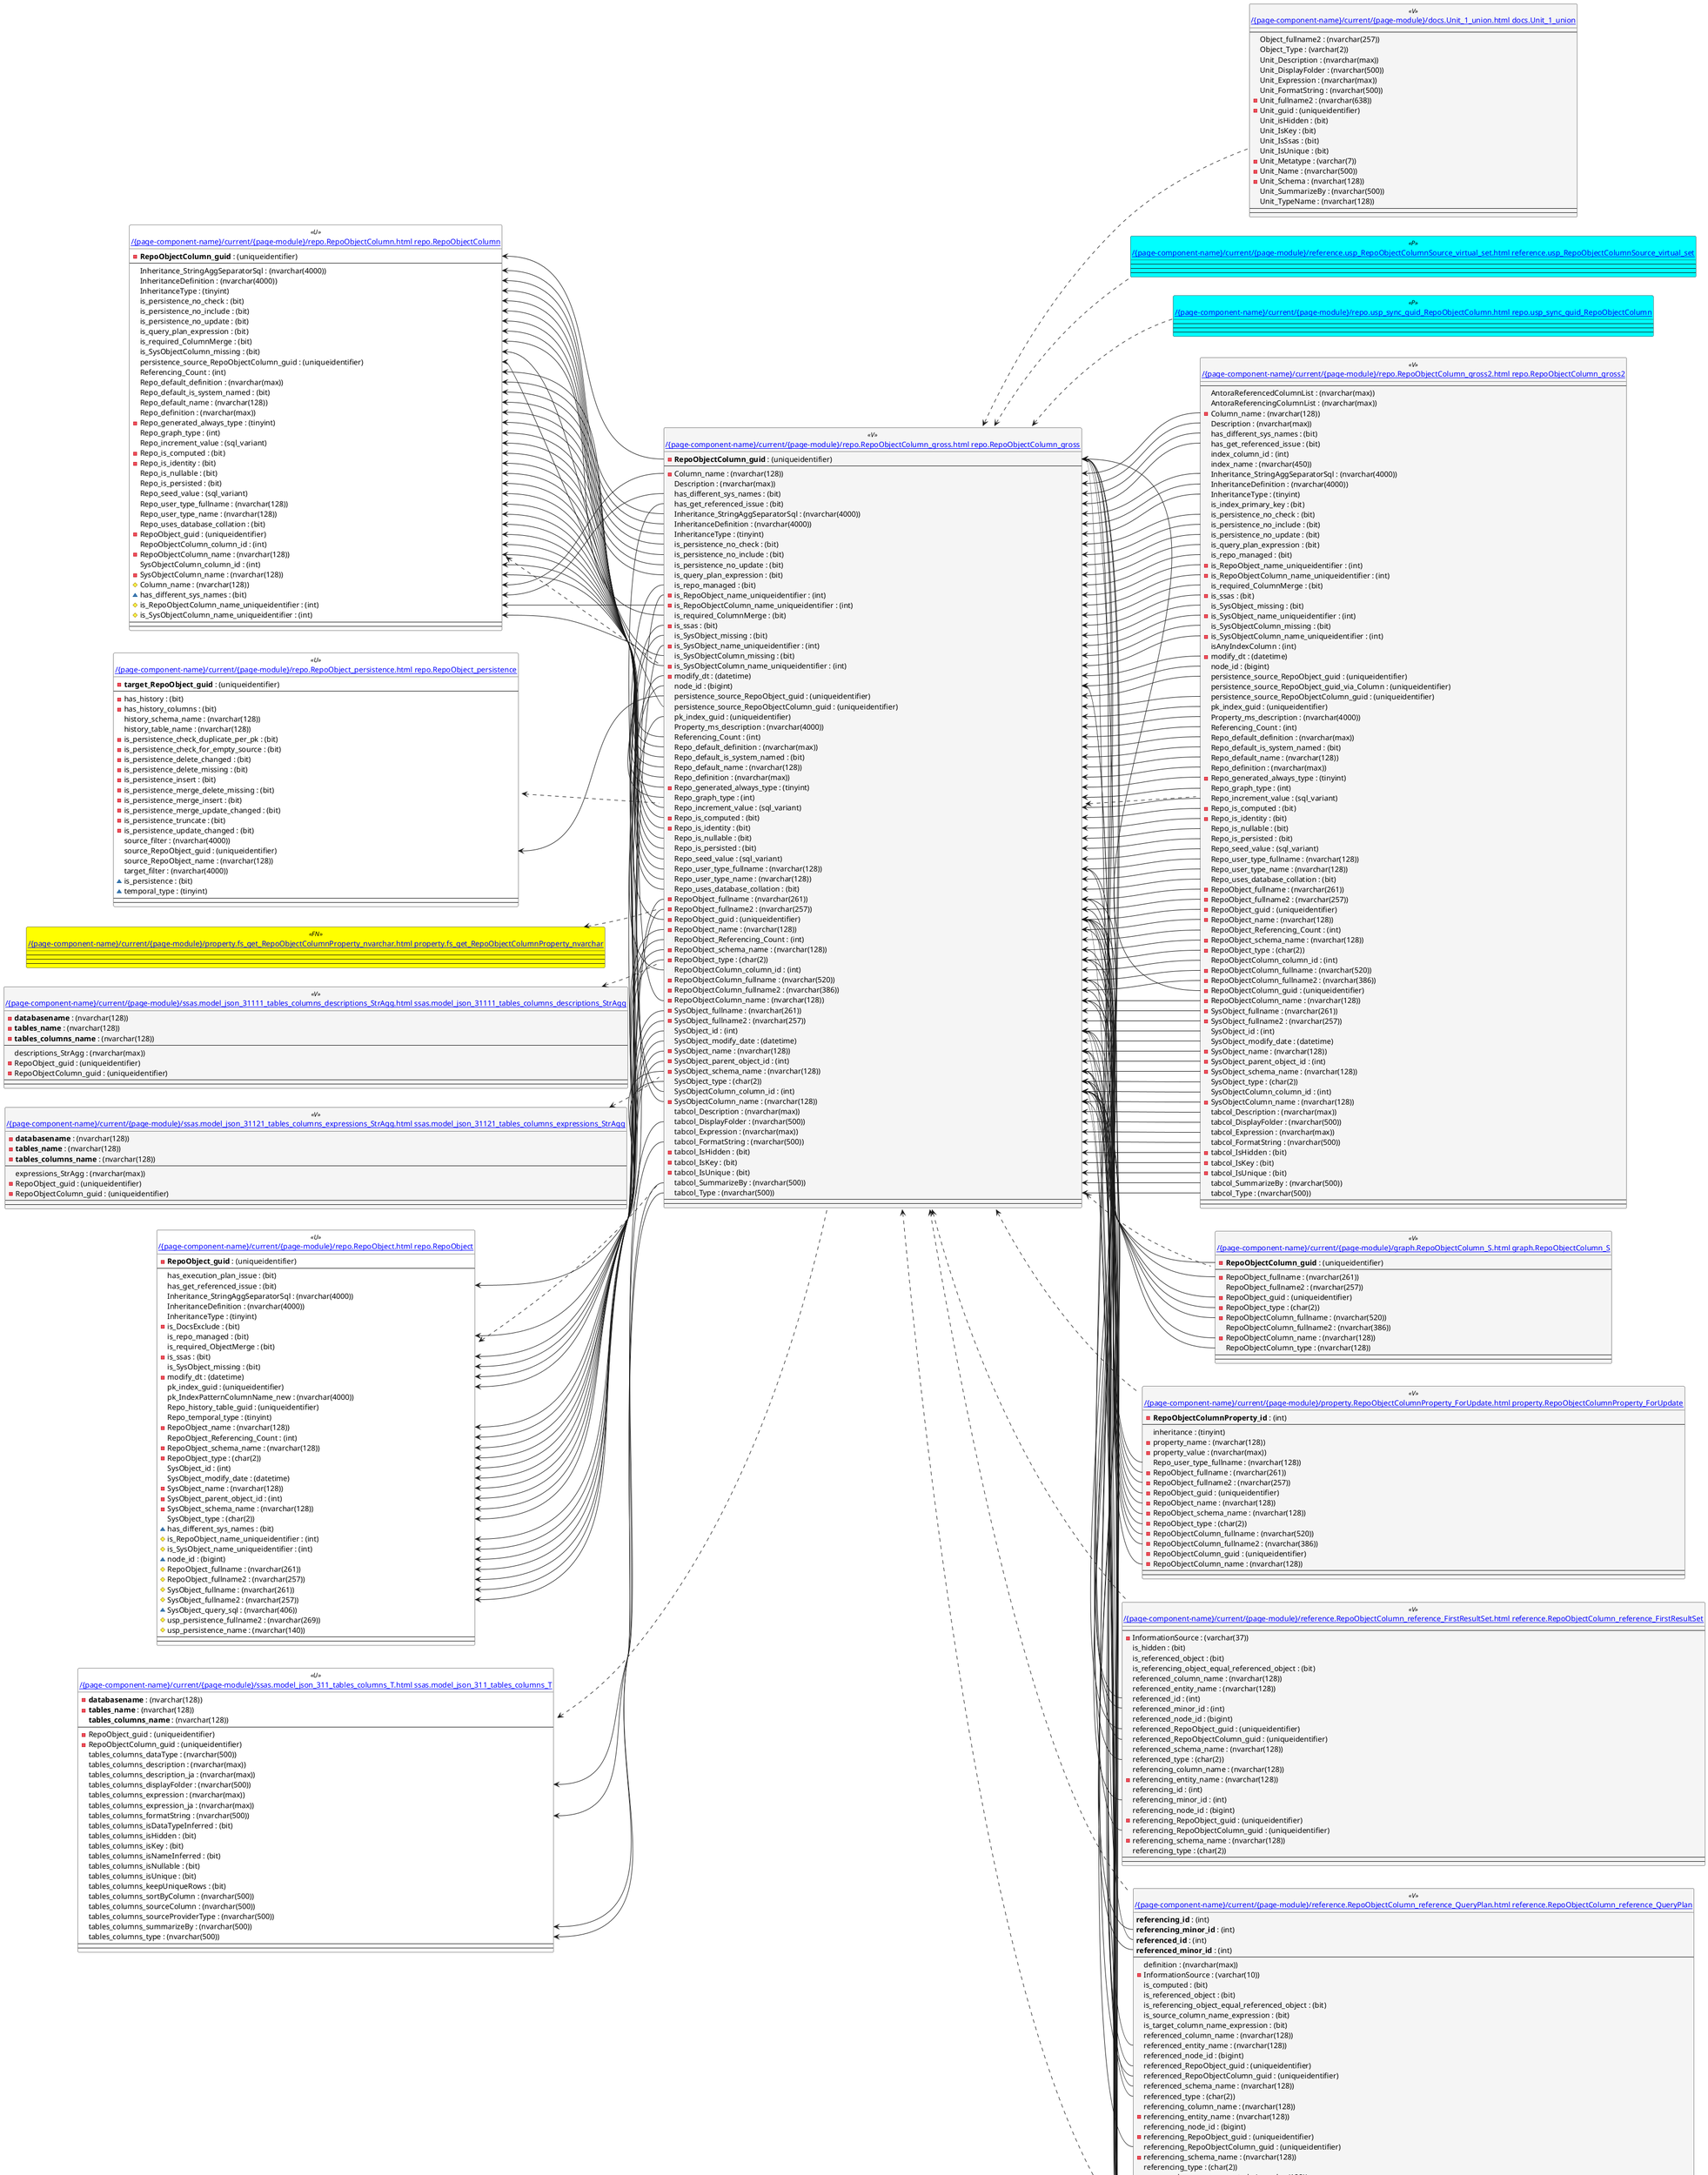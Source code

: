 @startuml
left to right direction
'top to bottom direction
hide circle
'avoide "." issues:
set namespaceSeparator none


skinparam class {
  BackgroundColor White
  BackgroundColor<<FN>> Yellow
  BackgroundColor<<FS>> Yellow
  BackgroundColor<<FT>> LightGray
  BackgroundColor<<IF>> Yellow
  BackgroundColor<<IS>> Yellow
  BackgroundColor<<P>> Aqua
  BackgroundColor<<PC>> Aqua
  BackgroundColor<<SN>> Yellow
  BackgroundColor<<SO>> SlateBlue
  BackgroundColor<<TF>> LightGray
  BackgroundColor<<TR>> Tomato
  BackgroundColor<<U>> White
  BackgroundColor<<V>> WhiteSmoke
  BackgroundColor<<X>> Aqua
}


entity "[[{site-url}/{page-component-name}/current/{page-module}/docs.Unit_1_union.html docs.Unit_1_union]]" as docs.Unit_1_union << V >> {
  --
  Object_fullname2 : (nvarchar(257))
  Object_Type : (varchar(2))
  Unit_Description : (nvarchar(max))
  Unit_DisplayFolder : (nvarchar(500))
  Unit_Expression : (nvarchar(max))
  Unit_FormatString : (nvarchar(500))
  - Unit_fullname2 : (nvarchar(638))
  - Unit_guid : (uniqueidentifier)
  Unit_isHidden : (bit)
  Unit_IsKey : (bit)
  Unit_IsSsas : (bit)
  Unit_IsUnique : (bit)
  - Unit_Metatype : (varchar(7))
  - Unit_Name : (nvarchar(500))
  - Unit_Schema : (nvarchar(128))
  Unit_SummarizeBy : (nvarchar(500))
  Unit_TypeName : (nvarchar(128))
  --
  --
}

entity "[[{site-url}/{page-component-name}/current/{page-module}/graph.RepoObjectColumn_S.html graph.RepoObjectColumn_S]]" as graph.RepoObjectColumn_S << V >> {
  - **RepoObjectColumn_guid** : (uniqueidentifier)
  --
  - RepoObject_fullname : (nvarchar(261))
  RepoObject_fullname2 : (nvarchar(257))
  - RepoObject_guid : (uniqueidentifier)
  - RepoObject_type : (char(2))
  - RepoObjectColumn_fullname : (nvarchar(520))
  RepoObjectColumn_fullname2 : (nvarchar(386))
  - RepoObjectColumn_name : (nvarchar(128))
  RepoObjectColumn_type : (nvarchar(128))
  --
  --
}

entity "[[{site-url}/{page-component-name}/current/{page-module}/property.fs_get_RepoObjectColumnProperty_nvarchar.html property.fs_get_RepoObjectColumnProperty_nvarchar]]" as property.fs_get_RepoObjectColumnProperty_nvarchar << FN >> {
  --
  --
  --
}

entity "[[{site-url}/{page-component-name}/current/{page-module}/property.RepoObjectColumnProperty_ForUpdate.html property.RepoObjectColumnProperty_ForUpdate]]" as property.RepoObjectColumnProperty_ForUpdate << V >> {
  - **RepoObjectColumnProperty_id** : (int)
  --
  inheritance : (tinyint)
  - property_name : (nvarchar(128))
  - property_value : (nvarchar(max))
  Repo_user_type_fullname : (nvarchar(128))
  - RepoObject_fullname : (nvarchar(261))
  - RepoObject_fullname2 : (nvarchar(257))
  - RepoObject_guid : (uniqueidentifier)
  - RepoObject_name : (nvarchar(128))
  - RepoObject_schema_name : (nvarchar(128))
  - RepoObject_type : (char(2))
  - RepoObjectColumn_fullname : (nvarchar(520))
  - RepoObjectColumn_fullname2 : (nvarchar(386))
  - RepoObjectColumn_guid : (uniqueidentifier)
  - RepoObjectColumn_name : (nvarchar(128))
  --
  --
}

entity "[[{site-url}/{page-component-name}/current/{page-module}/reference.RepoObjectColumn_reference_FirstResultSet.html reference.RepoObjectColumn_reference_FirstResultSet]]" as reference.RepoObjectColumn_reference_FirstResultSet << V >> {
  --
  - InformationSource : (varchar(37))
  is_hidden : (bit)
  is_referenced_object : (bit)
  is_referencing_object_equal_referenced_object : (bit)
  referenced_column_name : (nvarchar(128))
  referenced_entity_name : (nvarchar(128))
  referenced_id : (int)
  referenced_minor_id : (int)
  referenced_node_id : (bigint)
  referenced_RepoObject_guid : (uniqueidentifier)
  referenced_RepoObjectColumn_guid : (uniqueidentifier)
  referenced_schema_name : (nvarchar(128))
  referenced_type : (char(2))
  referencing_column_name : (nvarchar(128))
  - referencing_entity_name : (nvarchar(128))
  referencing_id : (int)
  referencing_minor_id : (int)
  referencing_node_id : (bigint)
  - referencing_RepoObject_guid : (uniqueidentifier)
  referencing_RepoObjectColumn_guid : (uniqueidentifier)
  - referencing_schema_name : (nvarchar(128))
  referencing_type : (char(2))
  --
  --
}

entity "[[{site-url}/{page-component-name}/current/{page-module}/reference.RepoObjectColumn_reference_QueryPlan.html reference.RepoObjectColumn_reference_QueryPlan]]" as reference.RepoObjectColumn_reference_QueryPlan << V >> {
  **referencing_id** : (int)
  **referencing_minor_id** : (int)
  **referenced_id** : (int)
  **referenced_minor_id** : (int)
  --
  definition : (nvarchar(max))
  - InformationSource : (varchar(10))
  is_computed : (bit)
  is_referenced_object : (bit)
  is_referencing_object_equal_referenced_object : (bit)
  is_source_column_name_expression : (bit)
  is_target_column_name_expression : (bit)
  referenced_column_name : (nvarchar(128))
  referenced_entity_name : (nvarchar(128))
  referenced_node_id : (bigint)
  referenced_RepoObject_guid : (uniqueidentifier)
  referenced_RepoObjectColumn_guid : (uniqueidentifier)
  referenced_schema_name : (nvarchar(128))
  referenced_type : (char(2))
  referencing_column_name : (nvarchar(128))
  - referencing_entity_name : (nvarchar(128))
  referencing_node_id : (bigint)
  - referencing_RepoObject_guid : (uniqueidentifier)
  referencing_RepoObjectColumn_guid : (uniqueidentifier)
  - referencing_schema_name : (nvarchar(128))
  referencing_type : (char(2))
  source_schema_name_quoted : (nvarchar(128))
  source_table_name_quoted : (nvarchar(128))
  --
  --
}

entity "[[{site-url}/{page-component-name}/current/{page-module}/reference.RepoObjectColumn_reference_virtual.html reference.RepoObjectColumn_reference_virtual]]" as reference.RepoObjectColumn_reference_virtual << V >> {
  --
  definition : (nvarchar(max))
  - InformationSource : (varchar(34))
  is_computed : (bit)
  is_referenced_object : (bit)
  is_referencing_object_equal_referenced_object : (bit)
  - referenced_column_name : (nvarchar(128))
  - referenced_entity_name : (nvarchar(128))
  referenced_id : (int)
  referenced_minor_id : (int)
  referenced_node_id : (bigint)
  - referenced_RepoObject_guid : (uniqueidentifier)
  - referenced_RepoObjectColumn_guid : (uniqueidentifier)
  - referenced_schema_name : (nvarchar(128))
  referenced_type : (char(2))
  - referencing_column_name : (nvarchar(128))
  - referencing_entity_name : (nvarchar(128))
  referencing_id : (int)
  referencing_minor_id : (int)
  referencing_node_id : (bigint)
  - referencing_RepoObject_guid : (uniqueidentifier)
  - referencing_RepoObjectColumn_guid : (uniqueidentifier)
  - referencing_schema_name : (nvarchar(128))
  referencing_type : (char(2))
  --
  --
}

entity "[[{site-url}/{page-component-name}/current/{page-module}/reference.usp_RepoObjectColumnSource_virtual_set.html reference.usp_RepoObjectColumnSource_virtual_set]]" as reference.usp_RepoObjectColumnSource_virtual_set << P >> {
  --
  --
  --
}

entity "[[{site-url}/{page-component-name}/current/{page-module}/repo.RepoObject.html repo.RepoObject]]" as repo.RepoObject << U >> {
  - **RepoObject_guid** : (uniqueidentifier)
  --
  has_execution_plan_issue : (bit)
  has_get_referenced_issue : (bit)
  Inheritance_StringAggSeparatorSql : (nvarchar(4000))
  InheritanceDefinition : (nvarchar(4000))
  InheritanceType : (tinyint)
  - is_DocsExclude : (bit)
  is_repo_managed : (bit)
  is_required_ObjectMerge : (bit)
  - is_ssas : (bit)
  is_SysObject_missing : (bit)
  - modify_dt : (datetime)
  pk_index_guid : (uniqueidentifier)
  pk_IndexPatternColumnName_new : (nvarchar(4000))
  Repo_history_table_guid : (uniqueidentifier)
  Repo_temporal_type : (tinyint)
  - RepoObject_name : (nvarchar(128))
  RepoObject_Referencing_Count : (int)
  - RepoObject_schema_name : (nvarchar(128))
  - RepoObject_type : (char(2))
  SysObject_id : (int)
  SysObject_modify_date : (datetime)
  - SysObject_name : (nvarchar(128))
  - SysObject_parent_object_id : (int)
  - SysObject_schema_name : (nvarchar(128))
  SysObject_type : (char(2))
  ~ has_different_sys_names : (bit)
  # is_RepoObject_name_uniqueidentifier : (int)
  # is_SysObject_name_uniqueidentifier : (int)
  ~ node_id : (bigint)
  # RepoObject_fullname : (nvarchar(261))
  # RepoObject_fullname2 : (nvarchar(257))
  # SysObject_fullname : (nvarchar(261))
  # SysObject_fullname2 : (nvarchar(257))
  ~ SysObject_query_sql : (nvarchar(406))
  # usp_persistence_fullname2 : (nvarchar(269))
  # usp_persistence_name : (nvarchar(140))
  --
  --
}

entity "[[{site-url}/{page-component-name}/current/{page-module}/repo.RepoObject_persistence.html repo.RepoObject_persistence]]" as repo.RepoObject_persistence << U >> {
  - **target_RepoObject_guid** : (uniqueidentifier)
  --
  - has_history : (bit)
  - has_history_columns : (bit)
  history_schema_name : (nvarchar(128))
  history_table_name : (nvarchar(128))
  - is_persistence_check_duplicate_per_pk : (bit)
  - is_persistence_check_for_empty_source : (bit)
  - is_persistence_delete_changed : (bit)
  - is_persistence_delete_missing : (bit)
  - is_persistence_insert : (bit)
  - is_persistence_merge_delete_missing : (bit)
  - is_persistence_merge_insert : (bit)
  - is_persistence_merge_update_changed : (bit)
  - is_persistence_truncate : (bit)
  - is_persistence_update_changed : (bit)
  source_filter : (nvarchar(4000))
  source_RepoObject_guid : (uniqueidentifier)
  source_RepoObject_name : (nvarchar(128))
  target_filter : (nvarchar(4000))
  ~ is_persistence : (bit)
  ~ temporal_type : (tinyint)
  --
  --
}

entity "[[{site-url}/{page-component-name}/current/{page-module}/repo.RepoObjectColumn.html repo.RepoObjectColumn]]" as repo.RepoObjectColumn << U >> {
  - **RepoObjectColumn_guid** : (uniqueidentifier)
  --
  Inheritance_StringAggSeparatorSql : (nvarchar(4000))
  InheritanceDefinition : (nvarchar(4000))
  InheritanceType : (tinyint)
  is_persistence_no_check : (bit)
  is_persistence_no_include : (bit)
  is_persistence_no_update : (bit)
  is_query_plan_expression : (bit)
  is_required_ColumnMerge : (bit)
  is_SysObjectColumn_missing : (bit)
  persistence_source_RepoObjectColumn_guid : (uniqueidentifier)
  Referencing_Count : (int)
  Repo_default_definition : (nvarchar(max))
  Repo_default_is_system_named : (bit)
  Repo_default_name : (nvarchar(128))
  Repo_definition : (nvarchar(max))
  - Repo_generated_always_type : (tinyint)
  Repo_graph_type : (int)
  Repo_increment_value : (sql_variant)
  - Repo_is_computed : (bit)
  - Repo_is_identity : (bit)
  Repo_is_nullable : (bit)
  Repo_is_persisted : (bit)
  Repo_seed_value : (sql_variant)
  Repo_user_type_fullname : (nvarchar(128))
  Repo_user_type_name : (nvarchar(128))
  Repo_uses_database_collation : (bit)
  - RepoObject_guid : (uniqueidentifier)
  RepoObjectColumn_column_id : (int)
  - RepoObjectColumn_name : (nvarchar(128))
  SysObjectColumn_column_id : (int)
  - SysObjectColumn_name : (nvarchar(128))
  # Column_name : (nvarchar(128))
  ~ has_different_sys_names : (bit)
  # is_RepoObjectColumn_name_uniqueidentifier : (int)
  # is_SysObjectColumn_name_uniqueidentifier : (int)
  --
  --
}

entity "[[{site-url}/{page-component-name}/current/{page-module}/repo.RepoObjectColumn_gross.html repo.RepoObjectColumn_gross]]" as repo.RepoObjectColumn_gross << V >> {
  - **RepoObjectColumn_guid** : (uniqueidentifier)
  --
  - Column_name : (nvarchar(128))
  Description : (nvarchar(max))
  has_different_sys_names : (bit)
  has_get_referenced_issue : (bit)
  Inheritance_StringAggSeparatorSql : (nvarchar(4000))
  InheritanceDefinition : (nvarchar(4000))
  InheritanceType : (tinyint)
  is_persistence_no_check : (bit)
  is_persistence_no_include : (bit)
  is_persistence_no_update : (bit)
  is_query_plan_expression : (bit)
  is_repo_managed : (bit)
  - is_RepoObject_name_uniqueidentifier : (int)
  - is_RepoObjectColumn_name_uniqueidentifier : (int)
  is_required_ColumnMerge : (bit)
  - is_ssas : (bit)
  is_SysObject_missing : (bit)
  - is_SysObject_name_uniqueidentifier : (int)
  is_SysObjectColumn_missing : (bit)
  - is_SysObjectColumn_name_uniqueidentifier : (int)
  - modify_dt : (datetime)
  node_id : (bigint)
  persistence_source_RepoObject_guid : (uniqueidentifier)
  persistence_source_RepoObjectColumn_guid : (uniqueidentifier)
  pk_index_guid : (uniqueidentifier)
  Property_ms_description : (nvarchar(4000))
  Referencing_Count : (int)
  Repo_default_definition : (nvarchar(max))
  Repo_default_is_system_named : (bit)
  Repo_default_name : (nvarchar(128))
  Repo_definition : (nvarchar(max))
  - Repo_generated_always_type : (tinyint)
  Repo_graph_type : (int)
  Repo_increment_value : (sql_variant)
  - Repo_is_computed : (bit)
  - Repo_is_identity : (bit)
  Repo_is_nullable : (bit)
  Repo_is_persisted : (bit)
  Repo_seed_value : (sql_variant)
  Repo_user_type_fullname : (nvarchar(128))
  Repo_user_type_name : (nvarchar(128))
  Repo_uses_database_collation : (bit)
  - RepoObject_fullname : (nvarchar(261))
  - RepoObject_fullname2 : (nvarchar(257))
  - RepoObject_guid : (uniqueidentifier)
  - RepoObject_name : (nvarchar(128))
  RepoObject_Referencing_Count : (int)
  - RepoObject_schema_name : (nvarchar(128))
  - RepoObject_type : (char(2))
  RepoObjectColumn_column_id : (int)
  - RepoObjectColumn_fullname : (nvarchar(520))
  - RepoObjectColumn_fullname2 : (nvarchar(386))
  - RepoObjectColumn_name : (nvarchar(128))
  - SysObject_fullname : (nvarchar(261))
  - SysObject_fullname2 : (nvarchar(257))
  SysObject_id : (int)
  SysObject_modify_date : (datetime)
  - SysObject_name : (nvarchar(128))
  - SysObject_parent_object_id : (int)
  - SysObject_schema_name : (nvarchar(128))
  SysObject_type : (char(2))
  SysObjectColumn_column_id : (int)
  - SysObjectColumn_name : (nvarchar(128))
  tabcol_Description : (nvarchar(max))
  tabcol_DisplayFolder : (nvarchar(500))
  tabcol_Expression : (nvarchar(max))
  tabcol_FormatString : (nvarchar(500))
  - tabcol_IsHidden : (bit)
  - tabcol_IsKey : (bit)
  - tabcol_IsUnique : (bit)
  tabcol_SummarizeBy : (nvarchar(500))
  tabcol_Type : (nvarchar(500))
  --
  --
}

entity "[[{site-url}/{page-component-name}/current/{page-module}/repo.RepoObjectColumn_gross2.html repo.RepoObjectColumn_gross2]]" as repo.RepoObjectColumn_gross2 << V >> {
  --
  AntoraReferencedColumnList : (nvarchar(max))
  AntoraReferencingColumnList : (nvarchar(max))
  - Column_name : (nvarchar(128))
  Description : (nvarchar(max))
  has_different_sys_names : (bit)
  has_get_referenced_issue : (bit)
  index_column_id : (int)
  index_name : (nvarchar(450))
  Inheritance_StringAggSeparatorSql : (nvarchar(4000))
  InheritanceDefinition : (nvarchar(4000))
  InheritanceType : (tinyint)
  is_index_primary_key : (bit)
  is_persistence_no_check : (bit)
  is_persistence_no_include : (bit)
  is_persistence_no_update : (bit)
  is_query_plan_expression : (bit)
  is_repo_managed : (bit)
  - is_RepoObject_name_uniqueidentifier : (int)
  - is_RepoObjectColumn_name_uniqueidentifier : (int)
  is_required_ColumnMerge : (bit)
  - is_ssas : (bit)
  is_SysObject_missing : (bit)
  - is_SysObject_name_uniqueidentifier : (int)
  is_SysObjectColumn_missing : (bit)
  - is_SysObjectColumn_name_uniqueidentifier : (int)
  isAnyIndexColumn : (int)
  - modify_dt : (datetime)
  node_id : (bigint)
  persistence_source_RepoObject_guid : (uniqueidentifier)
  persistence_source_RepoObject_guid_via_Column : (uniqueidentifier)
  persistence_source_RepoObjectColumn_guid : (uniqueidentifier)
  pk_index_guid : (uniqueidentifier)
  Property_ms_description : (nvarchar(4000))
  Referencing_Count : (int)
  Repo_default_definition : (nvarchar(max))
  Repo_default_is_system_named : (bit)
  Repo_default_name : (nvarchar(128))
  Repo_definition : (nvarchar(max))
  - Repo_generated_always_type : (tinyint)
  Repo_graph_type : (int)
  Repo_increment_value : (sql_variant)
  - Repo_is_computed : (bit)
  - Repo_is_identity : (bit)
  Repo_is_nullable : (bit)
  Repo_is_persisted : (bit)
  Repo_seed_value : (sql_variant)
  Repo_user_type_fullname : (nvarchar(128))
  Repo_user_type_name : (nvarchar(128))
  Repo_uses_database_collation : (bit)
  - RepoObject_fullname : (nvarchar(261))
  - RepoObject_fullname2 : (nvarchar(257))
  - RepoObject_guid : (uniqueidentifier)
  - RepoObject_name : (nvarchar(128))
  RepoObject_Referencing_Count : (int)
  - RepoObject_schema_name : (nvarchar(128))
  - RepoObject_type : (char(2))
  RepoObjectColumn_column_id : (int)
  - RepoObjectColumn_fullname : (nvarchar(520))
  - RepoObjectColumn_fullname2 : (nvarchar(386))
  - RepoObjectColumn_guid : (uniqueidentifier)
  - RepoObjectColumn_name : (nvarchar(128))
  - SysObject_fullname : (nvarchar(261))
  - SysObject_fullname2 : (nvarchar(257))
  SysObject_id : (int)
  SysObject_modify_date : (datetime)
  - SysObject_name : (nvarchar(128))
  - SysObject_parent_object_id : (int)
  - SysObject_schema_name : (nvarchar(128))
  SysObject_type : (char(2))
  SysObjectColumn_column_id : (int)
  - SysObjectColumn_name : (nvarchar(128))
  tabcol_Description : (nvarchar(max))
  tabcol_DisplayFolder : (nvarchar(500))
  tabcol_Expression : (nvarchar(max))
  tabcol_FormatString : (nvarchar(500))
  - tabcol_IsHidden : (bit)
  - tabcol_IsKey : (bit)
  - tabcol_IsUnique : (bit)
  tabcol_SummarizeBy : (nvarchar(500))
  tabcol_Type : (nvarchar(500))
  --
  --
}

entity "[[{site-url}/{page-component-name}/current/{page-module}/repo.usp_sync_guid_RepoObjectColumn.html repo.usp_sync_guid_RepoObjectColumn]]" as repo.usp_sync_guid_RepoObjectColumn << P >> {
  --
  --
  --
}

entity "[[{site-url}/{page-component-name}/current/{page-module}/ssas.model_json_311_tables_columns_T.html ssas.model_json_311_tables_columns_T]]" as ssas.model_json_311_tables_columns_T << U >> {
  - **databasename** : (nvarchar(128))
  - **tables_name** : (nvarchar(128))
  **tables_columns_name** : (nvarchar(128))
  --
  - RepoObject_guid : (uniqueidentifier)
  - RepoObjectColumn_guid : (uniqueidentifier)
  tables_columns_dataType : (nvarchar(500))
  tables_columns_description : (nvarchar(max))
  tables_columns_description_ja : (nvarchar(max))
  tables_columns_displayFolder : (nvarchar(500))
  tables_columns_expression : (nvarchar(max))
  tables_columns_expression_ja : (nvarchar(max))
  tables_columns_formatString : (nvarchar(500))
  tables_columns_isDataTypeInferred : (bit)
  tables_columns_isHidden : (bit)
  tables_columns_isKey : (bit)
  tables_columns_isNameInferred : (bit)
  tables_columns_isNullable : (bit)
  tables_columns_isUnique : (bit)
  tables_columns_keepUniqueRows : (bit)
  tables_columns_sortByColumn : (nvarchar(500))
  tables_columns_sourceColumn : (nvarchar(500))
  tables_columns_sourceProviderType : (nvarchar(500))
  tables_columns_summarizeBy : (nvarchar(500))
  tables_columns_type : (nvarchar(500))
  --
  --
}

entity "[[{site-url}/{page-component-name}/current/{page-module}/ssas.model_json_31111_tables_columns_descriptions_StrAgg.html ssas.model_json_31111_tables_columns_descriptions_StrAgg]]" as ssas.model_json_31111_tables_columns_descriptions_StrAgg << V >> {
  - **databasename** : (nvarchar(128))
  - **tables_name** : (nvarchar(128))
  - **tables_columns_name** : (nvarchar(128))
  --
  descriptions_StrAgg : (nvarchar(max))
  - RepoObject_guid : (uniqueidentifier)
  - RepoObjectColumn_guid : (uniqueidentifier)
  --
  --
}

entity "[[{site-url}/{page-component-name}/current/{page-module}/ssas.model_json_31121_tables_columns_expressions_StrAgg.html ssas.model_json_31121_tables_columns_expressions_StrAgg]]" as ssas.model_json_31121_tables_columns_expressions_StrAgg << V >> {
  - **databasename** : (nvarchar(128))
  - **tables_name** : (nvarchar(128))
  - **tables_columns_name** : (nvarchar(128))
  --
  expressions_StrAgg : (nvarchar(max))
  - RepoObject_guid : (uniqueidentifier)
  - RepoObjectColumn_guid : (uniqueidentifier)
  --
  --
}

property.fs_get_RepoObjectColumnProperty_nvarchar <.. repo.RepoObjectColumn_gross
repo.RepoObject <.. repo.RepoObjectColumn_gross
repo.RepoObject_persistence <.. repo.RepoObjectColumn_gross
repo.RepoObjectColumn <.. repo.RepoObjectColumn_gross
repo.RepoObjectColumn_gross <.. reference.RepoObjectColumn_reference_FirstResultSet
repo.RepoObjectColumn_gross <.. reference.RepoObjectColumn_reference_QueryPlan
repo.RepoObjectColumn_gross <.. repo.usp_sync_guid_RepoObjectColumn
repo.RepoObjectColumn_gross <.. graph.RepoObjectColumn_S
repo.RepoObjectColumn_gross <.. property.RepoObjectColumnProperty_ForUpdate
repo.RepoObjectColumn_gross <.. reference.RepoObjectColumn_reference_virtual
repo.RepoObjectColumn_gross <.. reference.usp_RepoObjectColumnSource_virtual_set
repo.RepoObjectColumn_gross <.. repo.RepoObjectColumn_gross2
repo.RepoObjectColumn_gross <.. docs.Unit_1_union
ssas.model_json_311_tables_columns_T <.. repo.RepoObjectColumn_gross
ssas.model_json_31111_tables_columns_descriptions_StrAgg <.. repo.RepoObjectColumn_gross
ssas.model_json_31121_tables_columns_expressions_StrAgg <.. repo.RepoObjectColumn_gross
repo.RepoObject::has_get_referenced_issue <-- repo.RepoObjectColumn_gross::has_get_referenced_issue
repo.RepoObject::is_repo_managed <-- repo.RepoObjectColumn_gross::is_repo_managed
repo.RepoObject::is_RepoObject_name_uniqueidentifier <-- repo.RepoObjectColumn_gross::is_RepoObject_name_uniqueidentifier
repo.RepoObject::is_ssas <-- repo.RepoObjectColumn_gross::is_ssas
repo.RepoObject::is_SysObject_missing <-- repo.RepoObjectColumn_gross::is_SysObject_missing
repo.RepoObject::is_SysObject_name_uniqueidentifier <-- repo.RepoObjectColumn_gross::is_SysObject_name_uniqueidentifier
repo.RepoObject::modify_dt <-- repo.RepoObjectColumn_gross::modify_dt
repo.RepoObject::node_id <-- repo.RepoObjectColumn_gross::node_id
repo.RepoObject::pk_index_guid <-- repo.RepoObjectColumn_gross::pk_index_guid
repo.RepoObject::RepoObject_fullname <-- repo.RepoObjectColumn_gross::RepoObject_fullname
repo.RepoObject::RepoObject_fullname2 <-- repo.RepoObjectColumn_gross::RepoObject_fullname2
repo.RepoObject::RepoObject_name <-- repo.RepoObjectColumn_gross::RepoObject_name
repo.RepoObject::RepoObject_Referencing_Count <-- repo.RepoObjectColumn_gross::RepoObject_Referencing_Count
repo.RepoObject::RepoObject_schema_name <-- repo.RepoObjectColumn_gross::RepoObject_schema_name
repo.RepoObject::RepoObject_type <-- repo.RepoObjectColumn_gross::RepoObject_type
repo.RepoObject::SysObject_fullname <-- repo.RepoObjectColumn_gross::SysObject_fullname
repo.RepoObject::SysObject_fullname2 <-- repo.RepoObjectColumn_gross::SysObject_fullname2
repo.RepoObject::SysObject_id <-- repo.RepoObjectColumn_gross::SysObject_id
repo.RepoObject::SysObject_modify_date <-- repo.RepoObjectColumn_gross::SysObject_modify_date
repo.RepoObject::SysObject_name <-- repo.RepoObjectColumn_gross::SysObject_name
repo.RepoObject::SysObject_parent_object_id <-- repo.RepoObjectColumn_gross::SysObject_parent_object_id
repo.RepoObject::SysObject_schema_name <-- repo.RepoObjectColumn_gross::SysObject_schema_name
repo.RepoObject::SysObject_type <-- repo.RepoObjectColumn_gross::SysObject_type
repo.RepoObject_persistence::source_RepoObject_guid <-- repo.RepoObjectColumn_gross::persistence_source_RepoObject_guid
repo.RepoObjectColumn::Column_name <-- repo.RepoObjectColumn_gross::Column_name
repo.RepoObjectColumn::has_different_sys_names <-- repo.RepoObjectColumn_gross::has_different_sys_names
repo.RepoObjectColumn::Inheritance_StringAggSeparatorSql <-- repo.RepoObjectColumn_gross::Inheritance_StringAggSeparatorSql
repo.RepoObjectColumn::InheritanceDefinition <-- repo.RepoObjectColumn_gross::InheritanceDefinition
repo.RepoObjectColumn::InheritanceType <-- repo.RepoObjectColumn_gross::InheritanceType
repo.RepoObjectColumn::is_persistence_no_check <-- repo.RepoObjectColumn_gross::is_persistence_no_check
repo.RepoObjectColumn::is_persistence_no_include <-- repo.RepoObjectColumn_gross::is_persistence_no_include
repo.RepoObjectColumn::is_persistence_no_update <-- repo.RepoObjectColumn_gross::is_persistence_no_update
repo.RepoObjectColumn::is_query_plan_expression <-- repo.RepoObjectColumn_gross::is_query_plan_expression
repo.RepoObjectColumn::is_RepoObjectColumn_name_uniqueidentifier <-- repo.RepoObjectColumn_gross::is_RepoObjectColumn_name_uniqueidentifier
repo.RepoObjectColumn::is_required_ColumnMerge <-- repo.RepoObjectColumn_gross::is_required_ColumnMerge
repo.RepoObjectColumn::is_SysObjectColumn_missing <-- repo.RepoObjectColumn_gross::is_SysObjectColumn_missing
repo.RepoObjectColumn::is_SysObjectColumn_name_uniqueidentifier <-- repo.RepoObjectColumn_gross::is_SysObjectColumn_name_uniqueidentifier
repo.RepoObjectColumn::persistence_source_RepoObjectColumn_guid <-- repo.RepoObjectColumn_gross::persistence_source_RepoObjectColumn_guid
repo.RepoObjectColumn::Referencing_Count <-- repo.RepoObjectColumn_gross::Referencing_Count
repo.RepoObjectColumn::Repo_default_definition <-- repo.RepoObjectColumn_gross::Repo_default_definition
repo.RepoObjectColumn::Repo_default_is_system_named <-- repo.RepoObjectColumn_gross::Repo_default_is_system_named
repo.RepoObjectColumn::Repo_default_name <-- repo.RepoObjectColumn_gross::Repo_default_name
repo.RepoObjectColumn::Repo_definition <-- repo.RepoObjectColumn_gross::Repo_definition
repo.RepoObjectColumn::Repo_generated_always_type <-- repo.RepoObjectColumn_gross::Repo_generated_always_type
repo.RepoObjectColumn::Repo_graph_type <-- repo.RepoObjectColumn_gross::Repo_graph_type
repo.RepoObjectColumn::Repo_increment_value <-- repo.RepoObjectColumn_gross::Repo_increment_value
repo.RepoObjectColumn::Repo_is_computed <-- repo.RepoObjectColumn_gross::Repo_is_computed
repo.RepoObjectColumn::Repo_is_identity <-- repo.RepoObjectColumn_gross::Repo_is_identity
repo.RepoObjectColumn::Repo_is_nullable <-- repo.RepoObjectColumn_gross::Repo_is_nullable
repo.RepoObjectColumn::Repo_is_persisted <-- repo.RepoObjectColumn_gross::Repo_is_persisted
repo.RepoObjectColumn::Repo_seed_value <-- repo.RepoObjectColumn_gross::Repo_seed_value
repo.RepoObjectColumn::Repo_user_type_fullname <-- repo.RepoObjectColumn_gross::Repo_user_type_fullname
repo.RepoObjectColumn::Repo_user_type_name <-- repo.RepoObjectColumn_gross::Repo_user_type_name
repo.RepoObjectColumn::Repo_uses_database_collation <-- repo.RepoObjectColumn_gross::Repo_uses_database_collation
repo.RepoObjectColumn::RepoObject_guid <-- repo.RepoObjectColumn_gross::RepoObject_guid
repo.RepoObjectColumn::RepoObjectColumn_column_id <-- repo.RepoObjectColumn_gross::RepoObjectColumn_column_id
repo.RepoObjectColumn::RepoObjectColumn_guid <-- repo.RepoObjectColumn_gross::RepoObjectColumn_guid
repo.RepoObjectColumn::RepoObjectColumn_name <-- repo.RepoObjectColumn_gross::RepoObjectColumn_name
repo.RepoObjectColumn::SysObjectColumn_column_id <-- repo.RepoObjectColumn_gross::SysObjectColumn_column_id
repo.RepoObjectColumn::SysObjectColumn_name <-- repo.RepoObjectColumn_gross::SysObjectColumn_name
repo.RepoObjectColumn_gross::Column_name <-- repo.RepoObjectColumn_gross2::Column_name
repo.RepoObjectColumn_gross::Description <-- repo.RepoObjectColumn_gross2::Description
repo.RepoObjectColumn_gross::has_different_sys_names <-- repo.RepoObjectColumn_gross2::has_different_sys_names
repo.RepoObjectColumn_gross::has_get_referenced_issue <-- repo.RepoObjectColumn_gross2::has_get_referenced_issue
repo.RepoObjectColumn_gross::Inheritance_StringAggSeparatorSql <-- repo.RepoObjectColumn_gross2::Inheritance_StringAggSeparatorSql
repo.RepoObjectColumn_gross::InheritanceDefinition <-- repo.RepoObjectColumn_gross2::InheritanceDefinition
repo.RepoObjectColumn_gross::InheritanceType <-- repo.RepoObjectColumn_gross2::InheritanceType
repo.RepoObjectColumn_gross::is_persistence_no_check <-- repo.RepoObjectColumn_gross2::is_persistence_no_check
repo.RepoObjectColumn_gross::is_persistence_no_include <-- repo.RepoObjectColumn_gross2::is_persistence_no_include
repo.RepoObjectColumn_gross::is_persistence_no_update <-- repo.RepoObjectColumn_gross2::is_persistence_no_update
repo.RepoObjectColumn_gross::is_query_plan_expression <-- repo.RepoObjectColumn_gross2::is_query_plan_expression
repo.RepoObjectColumn_gross::is_repo_managed <-- repo.RepoObjectColumn_gross2::is_repo_managed
repo.RepoObjectColumn_gross::is_RepoObject_name_uniqueidentifier <-- repo.RepoObjectColumn_gross2::is_RepoObject_name_uniqueidentifier
repo.RepoObjectColumn_gross::is_RepoObjectColumn_name_uniqueidentifier <-- repo.RepoObjectColumn_gross2::is_RepoObjectColumn_name_uniqueidentifier
repo.RepoObjectColumn_gross::is_required_ColumnMerge <-- repo.RepoObjectColumn_gross2::is_required_ColumnMerge
repo.RepoObjectColumn_gross::is_ssas <-- repo.RepoObjectColumn_gross2::is_ssas
repo.RepoObjectColumn_gross::is_SysObject_missing <-- repo.RepoObjectColumn_gross2::is_SysObject_missing
repo.RepoObjectColumn_gross::is_SysObject_name_uniqueidentifier <-- repo.RepoObjectColumn_gross2::is_SysObject_name_uniqueidentifier
repo.RepoObjectColumn_gross::is_SysObjectColumn_missing <-- repo.RepoObjectColumn_gross2::is_SysObjectColumn_missing
repo.RepoObjectColumn_gross::is_SysObjectColumn_name_uniqueidentifier <-- repo.RepoObjectColumn_gross2::is_SysObjectColumn_name_uniqueidentifier
repo.RepoObjectColumn_gross::modify_dt <-- repo.RepoObjectColumn_gross2::modify_dt
repo.RepoObjectColumn_gross::node_id <-- reference.RepoObjectColumn_reference_virtual::referencing_node_id
repo.RepoObjectColumn_gross::node_id <-- reference.RepoObjectColumn_reference_virtual::referenced_node_id
repo.RepoObjectColumn_gross::node_id <-- repo.RepoObjectColumn_gross2::node_id
repo.RepoObjectColumn_gross::persistence_source_RepoObject_guid <-- repo.RepoObjectColumn_gross2::persistence_source_RepoObject_guid
repo.RepoObjectColumn_gross::persistence_source_RepoObjectColumn_guid <-- repo.RepoObjectColumn_gross2::persistence_source_RepoObjectColumn_guid
repo.RepoObjectColumn_gross::pk_index_guid <-- repo.RepoObjectColumn_gross2::pk_index_guid
repo.RepoObjectColumn_gross::Property_ms_description <-- repo.RepoObjectColumn_gross2::Property_ms_description
repo.RepoObjectColumn_gross::Referencing_Count <-- repo.RepoObjectColumn_gross2::Referencing_Count
repo.RepoObjectColumn_gross::Repo_default_definition <-- repo.RepoObjectColumn_gross2::Repo_default_definition
repo.RepoObjectColumn_gross::Repo_default_is_system_named <-- repo.RepoObjectColumn_gross2::Repo_default_is_system_named
repo.RepoObjectColumn_gross::Repo_default_name <-- repo.RepoObjectColumn_gross2::Repo_default_name
repo.RepoObjectColumn_gross::Repo_definition <-- repo.RepoObjectColumn_gross2::Repo_definition
repo.RepoObjectColumn_gross::Repo_generated_always_type <-- repo.RepoObjectColumn_gross2::Repo_generated_always_type
repo.RepoObjectColumn_gross::Repo_graph_type <-- repo.RepoObjectColumn_gross2::Repo_graph_type
repo.RepoObjectColumn_gross::Repo_increment_value <-- repo.RepoObjectColumn_gross2::Repo_increment_value
repo.RepoObjectColumn_gross::Repo_is_computed <-- repo.RepoObjectColumn_gross2::Repo_is_computed
repo.RepoObjectColumn_gross::Repo_is_identity <-- repo.RepoObjectColumn_gross2::Repo_is_identity
repo.RepoObjectColumn_gross::Repo_is_nullable <-- repo.RepoObjectColumn_gross2::Repo_is_nullable
repo.RepoObjectColumn_gross::Repo_is_persisted <-- repo.RepoObjectColumn_gross2::Repo_is_persisted
repo.RepoObjectColumn_gross::Repo_seed_value <-- repo.RepoObjectColumn_gross2::Repo_seed_value
repo.RepoObjectColumn_gross::Repo_user_type_fullname <-- graph.RepoObjectColumn_S::RepoObjectColumn_type
repo.RepoObjectColumn_gross::Repo_user_type_fullname <-- repo.RepoObjectColumn_gross2::Repo_user_type_fullname
repo.RepoObjectColumn_gross::Repo_user_type_fullname <-- property.RepoObjectColumnProperty_ForUpdate::Repo_user_type_fullname
repo.RepoObjectColumn_gross::Repo_user_type_name <-- repo.RepoObjectColumn_gross2::Repo_user_type_name
repo.RepoObjectColumn_gross::Repo_uses_database_collation <-- repo.RepoObjectColumn_gross2::Repo_uses_database_collation
repo.RepoObjectColumn_gross::RepoObject_fullname <-- graph.RepoObjectColumn_S::RepoObject_fullname
repo.RepoObjectColumn_gross::RepoObject_fullname <-- property.RepoObjectColumnProperty_ForUpdate::RepoObject_fullname
repo.RepoObjectColumn_gross::RepoObject_fullname <-- repo.RepoObjectColumn_gross2::RepoObject_fullname
repo.RepoObjectColumn_gross::RepoObject_fullname2 <-- property.RepoObjectColumnProperty_ForUpdate::RepoObject_fullname2
repo.RepoObjectColumn_gross::RepoObject_fullname2 <-- repo.RepoObjectColumn_gross2::RepoObject_fullname2
repo.RepoObjectColumn_gross::RepoObject_guid <-- reference.RepoObjectColumn_reference_FirstResultSet::referenced_RepoObject_guid
repo.RepoObjectColumn_gross::RepoObject_guid <-- reference.RepoObjectColumn_reference_QueryPlan::referenced_RepoObject_guid
repo.RepoObjectColumn_gross::RepoObject_guid <-- graph.RepoObjectColumn_S::RepoObject_guid
repo.RepoObjectColumn_gross::RepoObject_guid <-- property.RepoObjectColumnProperty_ForUpdate::RepoObject_guid
repo.RepoObjectColumn_gross::RepoObject_guid <-- reference.RepoObjectColumn_reference_virtual::referencing_RepoObject_guid
repo.RepoObjectColumn_gross::RepoObject_guid <-- reference.RepoObjectColumn_reference_virtual::referenced_RepoObject_guid
repo.RepoObjectColumn_gross::RepoObject_guid <-- repo.RepoObjectColumn_gross2::RepoObject_guid
repo.RepoObjectColumn_gross::RepoObject_name <-- property.RepoObjectColumnProperty_ForUpdate::RepoObject_name
repo.RepoObjectColumn_gross::RepoObject_name <-- repo.RepoObjectColumn_gross2::RepoObject_name
repo.RepoObjectColumn_gross::RepoObject_Referencing_Count <-- repo.RepoObjectColumn_gross2::RepoObject_Referencing_Count
repo.RepoObjectColumn_gross::RepoObject_schema_name <-- property.RepoObjectColumnProperty_ForUpdate::RepoObject_schema_name
repo.RepoObjectColumn_gross::RepoObject_schema_name <-- repo.RepoObjectColumn_gross2::RepoObject_schema_name
repo.RepoObjectColumn_gross::RepoObject_type <-- graph.RepoObjectColumn_S::RepoObject_type
repo.RepoObjectColumn_gross::RepoObject_type <-- repo.RepoObjectColumn_gross2::RepoObject_type
repo.RepoObjectColumn_gross::RepoObject_type <-- property.RepoObjectColumnProperty_ForUpdate::RepoObject_type
repo.RepoObjectColumn_gross::RepoObjectColumn_column_id <-- repo.RepoObjectColumn_gross2::RepoObjectColumn_column_id
repo.RepoObjectColumn_gross::RepoObjectColumn_fullname <-- graph.RepoObjectColumn_S::RepoObjectColumn_fullname
repo.RepoObjectColumn_gross::RepoObjectColumn_fullname <-- property.RepoObjectColumnProperty_ForUpdate::RepoObjectColumn_fullname
repo.RepoObjectColumn_gross::RepoObjectColumn_fullname <-- repo.RepoObjectColumn_gross2::RepoObjectColumn_fullname
repo.RepoObjectColumn_gross::RepoObjectColumn_fullname2 <-- property.RepoObjectColumnProperty_ForUpdate::RepoObjectColumn_fullname2
repo.RepoObjectColumn_gross::RepoObjectColumn_fullname2 <-- repo.RepoObjectColumn_gross2::RepoObjectColumn_fullname2
repo.RepoObjectColumn_gross::RepoObjectColumn_guid <-- reference.RepoObjectColumn_reference_FirstResultSet::referencing_RepoObjectColumn_guid
repo.RepoObjectColumn_gross::RepoObjectColumn_guid <-- reference.RepoObjectColumn_reference_FirstResultSet::referenced_RepoObjectColumn_guid
repo.RepoObjectColumn_gross::RepoObjectColumn_guid <-- reference.RepoObjectColumn_reference_QueryPlan::referencing_RepoObjectColumn_guid
repo.RepoObjectColumn_gross::RepoObjectColumn_guid <-- reference.RepoObjectColumn_reference_QueryPlan::referenced_RepoObjectColumn_guid
repo.RepoObjectColumn_gross::RepoObjectColumn_guid <-- graph.RepoObjectColumn_S::RepoObjectColumn_guid
repo.RepoObjectColumn_gross::RepoObjectColumn_guid <-- reference.RepoObjectColumn_reference_virtual::referencing_RepoObjectColumn_guid
repo.RepoObjectColumn_gross::RepoObjectColumn_guid <-- reference.RepoObjectColumn_reference_virtual::referenced_RepoObjectColumn_guid
repo.RepoObjectColumn_gross::RepoObjectColumn_guid <-- repo.RepoObjectColumn_gross2::RepoObjectColumn_guid
repo.RepoObjectColumn_gross::RepoObjectColumn_name <-- graph.RepoObjectColumn_S::RepoObjectColumn_name
repo.RepoObjectColumn_gross::RepoObjectColumn_name <-- property.RepoObjectColumnProperty_ForUpdate::RepoObjectColumn_name
repo.RepoObjectColumn_gross::RepoObjectColumn_name <-- repo.RepoObjectColumn_gross2::RepoObjectColumn_name
repo.RepoObjectColumn_gross::SysObject_fullname <-- repo.RepoObjectColumn_gross2::SysObject_fullname
repo.RepoObjectColumn_gross::SysObject_fullname2 <-- repo.RepoObjectColumn_gross2::SysObject_fullname2
repo.RepoObjectColumn_gross::SysObject_id <-- reference.RepoObjectColumn_reference_FirstResultSet::referenced_id
repo.RepoObjectColumn_gross::SysObject_id <-- reference.RepoObjectColumn_reference_QueryPlan::referenced_id
repo.RepoObjectColumn_gross::SysObject_id <-- reference.RepoObjectColumn_reference_virtual::referencing_id
repo.RepoObjectColumn_gross::SysObject_id <-- reference.RepoObjectColumn_reference_virtual::referenced_id
repo.RepoObjectColumn_gross::SysObject_id <-- repo.RepoObjectColumn_gross2::SysObject_id
repo.RepoObjectColumn_gross::SysObject_modify_date <-- repo.RepoObjectColumn_gross2::SysObject_modify_date
repo.RepoObjectColumn_gross::SysObject_name <-- reference.RepoObjectColumn_reference_QueryPlan::referenced_entity_name
repo.RepoObjectColumn_gross::SysObject_name <-- reference.RepoObjectColumn_reference_virtual::referencing_entity_name
repo.RepoObjectColumn_gross::SysObject_name <-- reference.RepoObjectColumn_reference_virtual::referenced_entity_name
repo.RepoObjectColumn_gross::SysObject_name <-- repo.RepoObjectColumn_gross2::SysObject_name
repo.RepoObjectColumn_gross::SysObject_parent_object_id <-- repo.RepoObjectColumn_gross2::SysObject_parent_object_id
repo.RepoObjectColumn_gross::SysObject_schema_name <-- reference.RepoObjectColumn_reference_QueryPlan::referenced_schema_name
repo.RepoObjectColumn_gross::SysObject_schema_name <-- reference.RepoObjectColumn_reference_virtual::referencing_schema_name
repo.RepoObjectColumn_gross::SysObject_schema_name <-- reference.RepoObjectColumn_reference_virtual::referenced_schema_name
repo.RepoObjectColumn_gross::SysObject_schema_name <-- repo.RepoObjectColumn_gross2::SysObject_schema_name
repo.RepoObjectColumn_gross::SysObject_type <-- reference.RepoObjectColumn_reference_FirstResultSet::referenced_type
repo.RepoObjectColumn_gross::SysObject_type <-- reference.RepoObjectColumn_reference_QueryPlan::referenced_type
repo.RepoObjectColumn_gross::SysObject_type <-- reference.RepoObjectColumn_reference_virtual::referencing_type
repo.RepoObjectColumn_gross::SysObject_type <-- reference.RepoObjectColumn_reference_virtual::referenced_type
repo.RepoObjectColumn_gross::SysObject_type <-- repo.RepoObjectColumn_gross2::SysObject_type
repo.RepoObjectColumn_gross::SysObjectColumn_column_id <-- reference.RepoObjectColumn_reference_FirstResultSet::referencing_minor_id
repo.RepoObjectColumn_gross::SysObjectColumn_column_id <-- reference.RepoObjectColumn_reference_FirstResultSet::referenced_minor_id
repo.RepoObjectColumn_gross::SysObjectColumn_column_id <-- reference.RepoObjectColumn_reference_QueryPlan::referencing_minor_id
repo.RepoObjectColumn_gross::SysObjectColumn_column_id <-- reference.RepoObjectColumn_reference_QueryPlan::referenced_minor_id
repo.RepoObjectColumn_gross::SysObjectColumn_column_id <-- reference.RepoObjectColumn_reference_virtual::referencing_minor_id
repo.RepoObjectColumn_gross::SysObjectColumn_column_id <-- reference.RepoObjectColumn_reference_virtual::referenced_minor_id
repo.RepoObjectColumn_gross::SysObjectColumn_column_id <-- repo.RepoObjectColumn_gross2::SysObjectColumn_column_id
repo.RepoObjectColumn_gross::SysObjectColumn_name <-- reference.RepoObjectColumn_reference_virtual::referencing_column_name
repo.RepoObjectColumn_gross::SysObjectColumn_name <-- reference.RepoObjectColumn_reference_virtual::referenced_column_name
repo.RepoObjectColumn_gross::SysObjectColumn_name <-- repo.RepoObjectColumn_gross2::SysObjectColumn_name
repo.RepoObjectColumn_gross::tabcol_Description <-- repo.RepoObjectColumn_gross2::tabcol_Description
repo.RepoObjectColumn_gross::tabcol_DisplayFolder <-- repo.RepoObjectColumn_gross2::tabcol_DisplayFolder
repo.RepoObjectColumn_gross::tabcol_Expression <-- repo.RepoObjectColumn_gross2::tabcol_Expression
repo.RepoObjectColumn_gross::tabcol_FormatString <-- repo.RepoObjectColumn_gross2::tabcol_FormatString
repo.RepoObjectColumn_gross::tabcol_IsHidden <-- repo.RepoObjectColumn_gross2::tabcol_IsHidden
repo.RepoObjectColumn_gross::tabcol_IsKey <-- repo.RepoObjectColumn_gross2::tabcol_IsKey
repo.RepoObjectColumn_gross::tabcol_IsUnique <-- repo.RepoObjectColumn_gross2::tabcol_IsUnique
repo.RepoObjectColumn_gross::tabcol_SummarizeBy <-- repo.RepoObjectColumn_gross2::tabcol_SummarizeBy
repo.RepoObjectColumn_gross::tabcol_Type <-- repo.RepoObjectColumn_gross2::tabcol_Type
ssas.model_json_311_tables_columns_T::tables_columns_displayFolder <-- repo.RepoObjectColumn_gross::tabcol_DisplayFolder
ssas.model_json_311_tables_columns_T::tables_columns_formatString <-- repo.RepoObjectColumn_gross::tabcol_FormatString
ssas.model_json_311_tables_columns_T::tables_columns_summarizeBy <-- repo.RepoObjectColumn_gross::tabcol_SummarizeBy
ssas.model_json_311_tables_columns_T::tables_columns_type <-- repo.RepoObjectColumn_gross::tabcol_Type
footer
to view a reduced diagram in original size and to be able to click on the links:
open the diagram in a new tab via the Context menu.
end footer

@enduml

